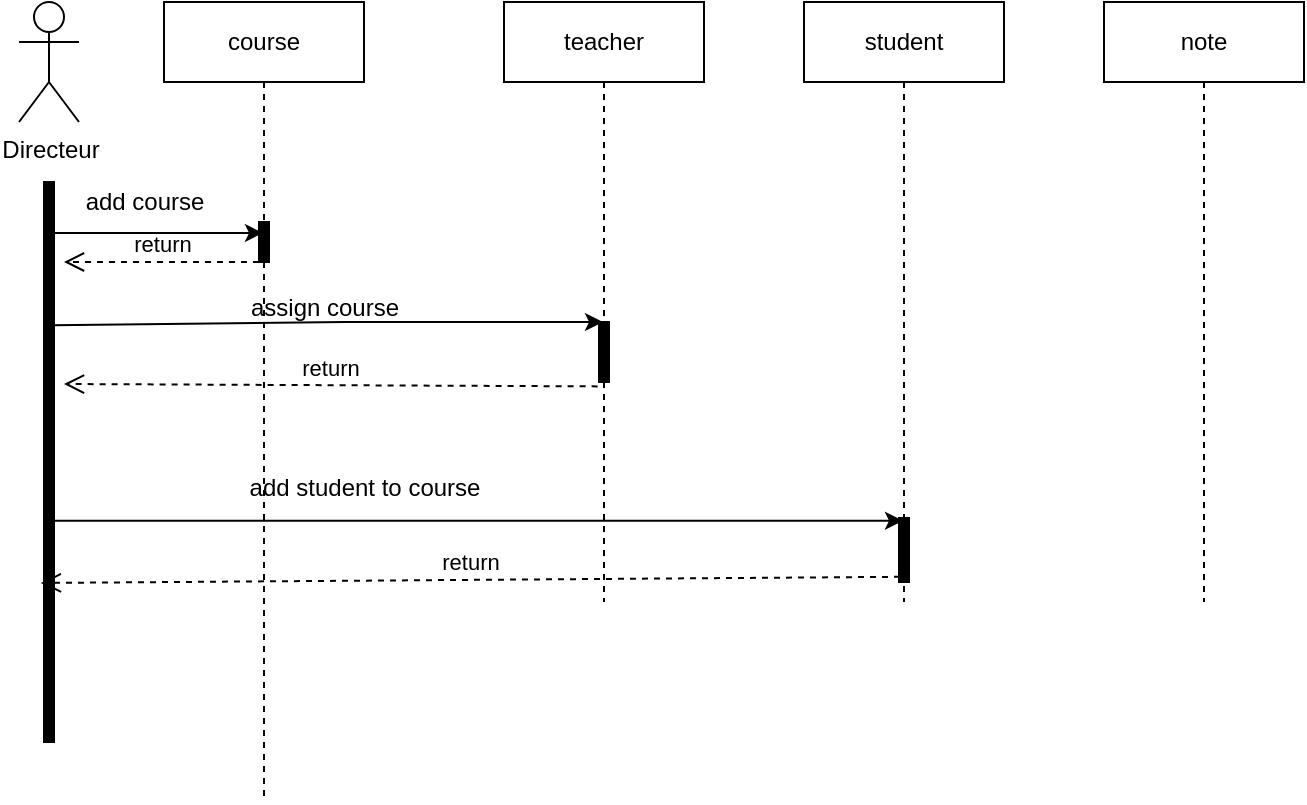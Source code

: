 <mxfile version="24.7.6">
  <diagram name="Page-1" id="DKGAmTH7IYVnLwG2p-rW">
    <mxGraphModel dx="1050" dy="565" grid="1" gridSize="10" guides="1" tooltips="1" connect="1" arrows="1" fold="1" page="1" pageScale="1" pageWidth="827" pageHeight="1169" math="0" shadow="0">
      <root>
        <mxCell id="0" />
        <mxCell id="1" parent="0" />
        <mxCell id="i1B-f_vfJnyZmSTUSLFz-1" value="Directeur" style="shape=umlActor;verticalLabelPosition=bottom;verticalAlign=top;html=1;outlineConnect=0;" vertex="1" parent="1">
          <mxGeometry x="37.5" y="40" width="30" height="60" as="geometry" />
        </mxCell>
        <mxCell id="i1B-f_vfJnyZmSTUSLFz-9" value="course" style="shape=umlLifeline;perimeter=lifelinePerimeter;whiteSpace=wrap;html=1;container=1;dropTarget=0;collapsible=0;recursiveResize=0;outlineConnect=0;portConstraint=eastwest;newEdgeStyle={&quot;edgeStyle&quot;:&quot;elbowEdgeStyle&quot;,&quot;elbow&quot;:&quot;vertical&quot;,&quot;curved&quot;:0,&quot;rounded&quot;:0};" vertex="1" parent="1">
          <mxGeometry x="110" y="40" width="100" height="400" as="geometry" />
        </mxCell>
        <mxCell id="i1B-f_vfJnyZmSTUSLFz-10" value="teacher" style="shape=umlLifeline;perimeter=lifelinePerimeter;whiteSpace=wrap;html=1;container=1;dropTarget=0;collapsible=0;recursiveResize=0;outlineConnect=0;portConstraint=eastwest;newEdgeStyle={&quot;edgeStyle&quot;:&quot;elbowEdgeStyle&quot;,&quot;elbow&quot;:&quot;vertical&quot;,&quot;curved&quot;:0,&quot;rounded&quot;:0};" vertex="1" parent="1">
          <mxGeometry x="280" y="40" width="100" height="300" as="geometry" />
        </mxCell>
        <mxCell id="i1B-f_vfJnyZmSTUSLFz-11" value="student" style="shape=umlLifeline;perimeter=lifelinePerimeter;whiteSpace=wrap;html=1;container=1;dropTarget=0;collapsible=0;recursiveResize=0;outlineConnect=0;portConstraint=eastwest;newEdgeStyle={&quot;edgeStyle&quot;:&quot;elbowEdgeStyle&quot;,&quot;elbow&quot;:&quot;vertical&quot;,&quot;curved&quot;:0,&quot;rounded&quot;:0};" vertex="1" parent="1">
          <mxGeometry x="430" y="40" width="100" height="300" as="geometry" />
        </mxCell>
        <mxCell id="i1B-f_vfJnyZmSTUSLFz-12" value="note" style="shape=umlLifeline;perimeter=lifelinePerimeter;whiteSpace=wrap;html=1;container=1;dropTarget=0;collapsible=0;recursiveResize=0;outlineConnect=0;portConstraint=eastwest;newEdgeStyle={&quot;edgeStyle&quot;:&quot;elbowEdgeStyle&quot;,&quot;elbow&quot;:&quot;vertical&quot;,&quot;curved&quot;:0,&quot;rounded&quot;:0};" vertex="1" parent="1">
          <mxGeometry x="580" y="40" width="100" height="300" as="geometry" />
        </mxCell>
        <mxCell id="i1B-f_vfJnyZmSTUSLFz-13" value="" style="html=1;points=[];perimeter=orthogonalPerimeter;fillColor=strokeColor;" vertex="1" parent="1">
          <mxGeometry x="50" y="130" width="5" height="280" as="geometry" />
        </mxCell>
        <mxCell id="i1B-f_vfJnyZmSTUSLFz-15" value="return" style="endArrow=open;startArrow=none;endFill=0;startFill=0;endSize=8;html=1;verticalAlign=bottom;dashed=1;labelBackgroundColor=none;rounded=0;" edge="1" parent="1" source="i1B-f_vfJnyZmSTUSLFz-23">
          <mxGeometry width="160" relative="1" as="geometry">
            <mxPoint x="90" y="230" as="sourcePoint" />
            <mxPoint x="60" y="170" as="targetPoint" />
          </mxGeometry>
        </mxCell>
        <mxCell id="i1B-f_vfJnyZmSTUSLFz-16" value="add course" style="text;html=1;align=center;verticalAlign=middle;resizable=0;points=[];autosize=1;strokeColor=none;fillColor=none;" vertex="1" parent="1">
          <mxGeometry x="60" y="125" width="80" height="30" as="geometry" />
        </mxCell>
        <mxCell id="i1B-f_vfJnyZmSTUSLFz-17" value="" style="endArrow=classic;html=1;rounded=0;exitX=0.8;exitY=0.256;exitDx=0;exitDy=0;exitPerimeter=0;" edge="1" parent="1" source="i1B-f_vfJnyZmSTUSLFz-13" target="i1B-f_vfJnyZmSTUSLFz-10">
          <mxGeometry width="50" height="50" relative="1" as="geometry">
            <mxPoint x="60" y="210" as="sourcePoint" />
            <mxPoint x="240" y="210" as="targetPoint" />
            <Array as="points">
              <mxPoint x="200" y="200" />
            </Array>
          </mxGeometry>
        </mxCell>
        <mxCell id="i1B-f_vfJnyZmSTUSLFz-18" value="assign course" style="text;html=1;align=center;verticalAlign=middle;resizable=0;points=[];autosize=1;strokeColor=none;fillColor=none;" vertex="1" parent="1">
          <mxGeometry x="140" y="178" width="100" height="30" as="geometry" />
        </mxCell>
        <mxCell id="i1B-f_vfJnyZmSTUSLFz-19" value="" style="html=1;points=[];perimeter=orthogonalPerimeter;fillColor=strokeColor;align=left;verticalAlign=top;spacingLeft=10;" vertex="1" parent="1">
          <mxGeometry x="327.5" y="200" width="5" height="30" as="geometry" />
        </mxCell>
        <mxCell id="i1B-f_vfJnyZmSTUSLFz-20" value="" style="endArrow=classic;html=1;rounded=0;exitX=0.8;exitY=0.091;exitDx=0;exitDy=0;exitPerimeter=0;" edge="1" parent="1" source="i1B-f_vfJnyZmSTUSLFz-13" target="i1B-f_vfJnyZmSTUSLFz-9">
          <mxGeometry width="50" height="50" relative="1" as="geometry">
            <mxPoint x="60" y="197" as="sourcePoint" />
            <mxPoint x="160" y="197" as="targetPoint" />
          </mxGeometry>
        </mxCell>
        <mxCell id="i1B-f_vfJnyZmSTUSLFz-22" value="return" style="endArrow=open;startArrow=none;endFill=0;startFill=0;endSize=8;html=1;verticalAlign=bottom;dashed=1;labelBackgroundColor=none;rounded=0;exitX=-0.14;exitY=1.073;exitDx=0;exitDy=0;exitPerimeter=0;" edge="1" parent="1" source="i1B-f_vfJnyZmSTUSLFz-19">
          <mxGeometry width="160" relative="1" as="geometry">
            <mxPoint x="170" y="180" as="sourcePoint" />
            <mxPoint x="60" y="231" as="targetPoint" />
          </mxGeometry>
        </mxCell>
        <mxCell id="i1B-f_vfJnyZmSTUSLFz-24" value="" style="endArrow=open;startArrow=none;endFill=0;startFill=0;endSize=8;html=1;verticalAlign=bottom;dashed=1;labelBackgroundColor=none;rounded=0;" edge="1" parent="1" source="i1B-f_vfJnyZmSTUSLFz-9" target="i1B-f_vfJnyZmSTUSLFz-23">
          <mxGeometry width="160" relative="1" as="geometry">
            <mxPoint x="160" y="170" as="sourcePoint" />
            <mxPoint x="60" y="170" as="targetPoint" />
          </mxGeometry>
        </mxCell>
        <mxCell id="i1B-f_vfJnyZmSTUSLFz-23" value="" style="html=1;points=[];perimeter=orthogonalPerimeter;fillColor=strokeColor;" vertex="1" parent="1">
          <mxGeometry x="157.5" y="150" width="5" height="20" as="geometry" />
        </mxCell>
        <mxCell id="i1B-f_vfJnyZmSTUSLFz-27" value="" style="endArrow=classic;html=1;rounded=0;exitX=0.32;exitY=0.605;exitDx=0;exitDy=0;exitPerimeter=0;" edge="1" parent="1" source="i1B-f_vfJnyZmSTUSLFz-13" target="i1B-f_vfJnyZmSTUSLFz-11">
          <mxGeometry width="50" height="50" relative="1" as="geometry">
            <mxPoint x="64" y="165" as="sourcePoint" />
            <mxPoint x="250" y="300" as="targetPoint" />
          </mxGeometry>
        </mxCell>
        <mxCell id="i1B-f_vfJnyZmSTUSLFz-28" value="add student to course" style="text;html=1;align=center;verticalAlign=middle;resizable=0;points=[];autosize=1;strokeColor=none;fillColor=none;" vertex="1" parent="1">
          <mxGeometry x="140" y="268" width="140" height="30" as="geometry" />
        </mxCell>
        <mxCell id="i1B-f_vfJnyZmSTUSLFz-30" value="" style="html=1;points=[];perimeter=orthogonalPerimeter;fillColor=strokeColor;" vertex="1" parent="1">
          <mxGeometry x="477.5" y="298" width="5" height="32" as="geometry" />
        </mxCell>
        <mxCell id="i1B-f_vfJnyZmSTUSLFz-31" value="return" style="endArrow=open;startArrow=none;endFill=0;startFill=0;endSize=8;html=1;verticalAlign=bottom;dashed=1;labelBackgroundColor=none;rounded=0;entryX=-0.32;entryY=0.716;entryDx=0;entryDy=0;entryPerimeter=0;exitX=0.1;exitY=0.919;exitDx=0;exitDy=0;exitPerimeter=0;" edge="1" parent="1" source="i1B-f_vfJnyZmSTUSLFz-30" target="i1B-f_vfJnyZmSTUSLFz-13">
          <mxGeometry width="160" relative="1" as="geometry">
            <mxPoint x="410" y="340" as="sourcePoint" />
            <mxPoint x="70" y="241" as="targetPoint" />
          </mxGeometry>
        </mxCell>
      </root>
    </mxGraphModel>
  </diagram>
</mxfile>
